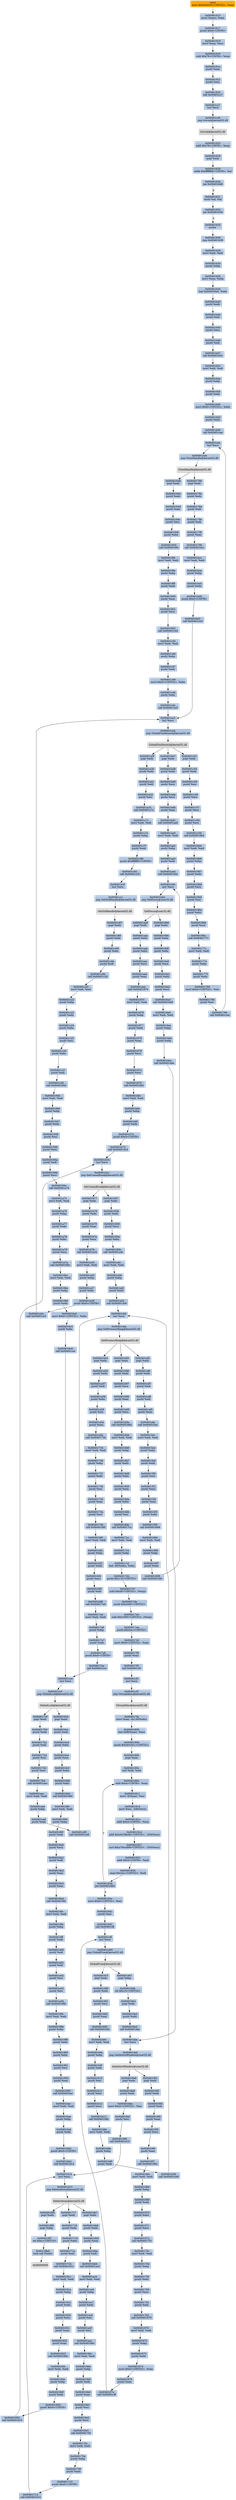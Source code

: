 digraph G {
node[shape=rectangle,style=filled,fillcolor=lightsteelblue,color=lightsteelblue]
bgcolor="transparent"
a0x00401610movl_0x402020UINT32_eax[label="start\nmovl $0x402020<UINT32>, %eax",color="lightgrey",fillcolor="orange"];
a0x00401615movl_eax__eax[label="0x00401615\nmovl (%eax), %eax"];
a0x00401617pushl_0x0UINT8[label="0x00401617\npushl $0x0<UINT8>"];
a0x00401619movl_esp_ecx[label="0x00401619\nmovl %esp, %ecx"];
a0x0040161bsubl_0x78UINT8_esp[label="0x0040161b\nsubl $0x78<UINT8>, %esp"];
a0x0040161epushl_eax[label="0x0040161e\npushl %eax"];
a0x0040161fpushl_ecx[label="0x0040161f\npushl %ecx"];
a0x00401620call_0x00401cc7[label="0x00401620\ncall 0x00401cc7"];
a0x00401cc7incl_ecx[label="0x00401cc7\nincl %ecx"];
a0x00401cc8jmp_lstrcat_kernel32_dll[label="0x00401cc8\njmp lstrcat@kernel32.dll"];
lstrcat_kernel32_dll[label="lstrcat@kernel32.dll",color="lightgrey",fillcolor="lightgrey"];
a0x00401625addl_0x78UINT8_esp[label="0x00401625\naddl $0x78<UINT8>, %esp"];
a0x00401628popl_eax[label="0x00401628\npopl %eax"];
a0x00401629addb_0xffffff96UINT8_al[label="0x00401629\naddb $0xffffff96<UINT8>, %al"];
a0x0040162bjne_0x00401b68[label="0x0040162b\njne 0x00401b68"];
a0x00401631testb_al_al[label="0x00401631\ntestb %al, %al"];
a0x00401633jne_0x0040163b[label="0x00401633\njne 0x0040163b"];
a0x00401635pusha_[label="0x00401635\npusha "];
a0x00401636jmp_0x00401b38[label="0x00401636\njmp 0x00401b38"];
a0x00401b38movl_edi_edi[label="0x00401b38\nmovl %edi, %edi"];
a0x00401b3apushl_ebp[label="0x00401b3a\npushl %ebp"];
a0x00401b3bmovl_esp_ebp[label="0x00401b3b\nmovl %esp, %ebp"];
a0x00401b3dleal_0x004030a4_edx[label="0x00401b3d\nleal 0x004030a4, %edx"];
a0x00401b43pushl_edx[label="0x00401b43\npushl %edx"];
a0x00401b44pushl_edi[label="0x00401b44\npushl %edi"];
a0x00401b45pushl_ecx[label="0x00401b45\npushl %ecx"];
a0x00401b46pushl_edi[label="0x00401b46\npushl %edi"];
a0x00401b47call_0x0040163c[label="0x00401b47\ncall 0x0040163c"];
a0x0040163cmovl_edi_edi[label="0x0040163c\nmovl %edi, %edi"];
a0x0040163epushl_ebp[label="0x0040163e\npushl %ebp"];
a0x0040163fpushl_edx[label="0x0040163f\npushl %edx"];
a0x00401640movl_0x0UINT32_edx[label="0x00401640\nmovl $0x0<UINT32>, %edx"];
a0x00401645pushl_edx[label="0x00401645\npushl %edx"];
a0x00401646call_0x00401cea[label="0x00401646\ncall 0x00401cea"];
a0x00401ceaincl_ecx[label="0x00401cea\nincl %ecx"];
a0x00401cebjmp_CloseHandle_kernel32_dll[label="0x00401ceb\njmp CloseHandle@kernel32.dll"];
CloseHandle_kernel32_dll[label="CloseHandle@kernel32.dll",color="lightgrey",fillcolor="lightgrey"];
a0x0040164bpopl_edx[label="0x0040164b\npopl %edx"];
a0x0040164cpushl_edx[label="0x0040164c\npushl %edx"];
a0x0040164dpushl_eax[label="0x0040164d\npushl %eax"];
a0x0040164epushl_esi[label="0x0040164e\npushl %esi"];
a0x0040164fpushl_ebx[label="0x0040164f\npushl %ebx"];
a0x00401650call_0x004018fc[label="0x00401650\ncall 0x004018fc"];
a0x004018fcmovl_edi_edi[label="0x004018fc\nmovl %edi, %edi"];
a0x004018fepushl_ebp[label="0x004018fe\npushl %ebp"];
a0x004018ffpushl_edx[label="0x004018ff\npushl %edx"];
a0x00401900pushl_eax[label="0x00401900\npushl %eax"];
a0x00401901pushl_ecx[label="0x00401901\npushl %ecx"];
a0x00401902call_0x00401c44[label="0x00401902\ncall 0x00401c44"];
a0x00401c44movl_edi_edi[label="0x00401c44\nmovl %edi, %edi"];
a0x00401c46pushl_ebp[label="0x00401c46\npushl %ebp"];
a0x00401c47pushl_edx[label="0x00401c47\npushl %edx"];
a0x00401c48movl_0x0UINT32_ebx[label="0x00401c48\nmovl $0x0<UINT32>, %ebx"];
a0x00401c4dpushl_ebx[label="0x00401c4d\npushl %ebx"];
a0x00401c4ecall_0x00401ce3[label="0x00401c4e\ncall 0x00401ce3"];
a0x00401ce3incl_ecx[label="0x00401ce3\nincl %ecx"];
a0x00401ce4jmp_GlobalFindAtomA_kernel32_dll[label="0x00401ce4\njmp GlobalFindAtomA@kernel32.dll"];
GlobalFindAtomA_kernel32_dll[label="GlobalFindAtomA@kernel32.dll",color="lightgrey",fillcolor="lightgrey"];
a0x00401c53popl_edx[label="0x00401c53\npopl %edx"];
a0x00401c54pushl_edx[label="0x00401c54\npushl %edx"];
a0x00401c55pushl_esi[label="0x00401c55\npushl %esi"];
a0x00401c56pushl_ecx[label="0x00401c56\npushl %ecx"];
a0x00401c57pushl_ecx[label="0x00401c57\npushl %ecx"];
a0x00401c58pushl_ecx[label="0x00401c58\npushl %ecx"];
a0x00401c59call_0x004019b4[label="0x00401c59\ncall 0x004019b4"];
a0x004019b4movl_edi_edi[label="0x004019b4\nmovl %edi, %edi"];
a0x004019b6pushl_ebp[label="0x004019b6\npushl %ebp"];
a0x004019b7pushl_edx[label="0x004019b7\npushl %edx"];
a0x004019b8pushl_ecx[label="0x004019b8\npushl %ecx"];
a0x004019b9pushl_esi[label="0x004019b9\npushl %esi"];
a0x004019bapushl_ebx[label="0x004019ba\npushl %ebx"];
a0x004019bbpushl_ecx[label="0x004019bb\npushl %ecx"];
a0x004019bccall_0x0040177c[label="0x004019bc\ncall 0x0040177c"];
a0x0040177cmovl_edi_edi[label="0x0040177c\nmovl %edi, %edi"];
a0x0040177epushl_ebp[label="0x0040177e\npushl %ebp"];
a0x0040177fpushl_edx[label="0x0040177f\npushl %edx"];
a0x00401780movl_0x0UINT32_esi[label="0x00401780\nmovl $0x0<UINT32>, %esi"];
a0x00401785pushl_esi[label="0x00401785\npushl %esi"];
a0x00401786call_0x00401cea[label="0x00401786\ncall 0x00401cea"];
a0x0040178bpopl_edx[label="0x0040178b\npopl %edx"];
a0x0040178cpushl_edx[label="0x0040178c\npushl %edx"];
a0x0040178dpushl_edi[label="0x0040178d\npushl %edi"];
a0x0040178epushl_edi[label="0x0040178e\npushl %edi"];
a0x0040178fpushl_eax[label="0x0040178f\npushl %eax"];
a0x00401790call_0x00401bcc[label="0x00401790\ncall 0x00401bcc"];
a0x00401bccmovl_edi_edi[label="0x00401bcc\nmovl %edi, %edi"];
a0x00401bcepushl_ebp[label="0x00401bce\npushl %ebp"];
a0x00401bcfpushl_edx[label="0x00401bcf\npushl %edx"];
a0x00401bd0pushl_0x0UINT8[label="0x00401bd0\npushl $0x0<UINT8>"];
a0x00401bd2call_0x00401ce3[label="0x00401bd2\ncall 0x00401ce3"];
a0x00401bd7popl_edx[label="0x00401bd7\npopl %edx"];
a0x00401bd8pushl_edx[label="0x00401bd8\npushl %edx"];
a0x00401bd9pushl_ecx[label="0x00401bd9\npushl %ecx"];
a0x00401bdapushl_ecx[label="0x00401bda\npushl %ecx"];
a0x00401bdbpushl_eax[label="0x00401bdb\npushl %eax"];
a0x00401bdccall_0x00401aa0[label="0x00401bdc\ncall 0x00401aa0"];
a0x00401aa0movl_edi_edi[label="0x00401aa0\nmovl %edi, %edi"];
a0x00401aa2pushl_ebp[label="0x00401aa2\npushl %ebp"];
a0x00401aa3pushl_edx[label="0x00401aa3\npushl %edx"];
a0x00401aa4call_0x00401d4c[label="0x00401aa4\ncall 0x00401d4c"];
a0x00401d4cincl_ecx[label="0x00401d4c\nincl %ecx"];
a0x00401d4djmp_GetFocus_user32_dll[label="0x00401d4d\njmp GetFocus@user32.dll"];
GetFocus_user32_dll[label="GetFocus@user32.dll",color="lightgrey",fillcolor="lightgrey"];
a0x00401aa9popl_edx[label="0x00401aa9\npopl %edx"];
a0x00401aaapushl_edx[label="0x00401aaa\npushl %edx"];
a0x00401aabpushl_ebx[label="0x00401aab\npushl %ebx"];
a0x00401aacpushl_ecx[label="0x00401aac\npushl %ecx"];
a0x00401aadpushl_eax[label="0x00401aad\npushl %eax"];
a0x00401aaecall_0x00401874[label="0x00401aae\ncall 0x00401874"];
a0x00401874movl_edi_edi[label="0x00401874\nmovl %edi, %edi"];
a0x00401876pushl_ebp[label="0x00401876\npushl %ebp"];
a0x00401877pushl_edx[label="0x00401877\npushl %edx"];
a0x00401878pushl_eax[label="0x00401878\npushl %eax"];
a0x00401879pushl_ecx[label="0x00401879\npushl %ecx"];
a0x0040187apushl_ecx[label="0x0040187a\npushl %ecx"];
a0x0040187bcall_0x00401b6c[label="0x0040187b\ncall 0x00401b6c"];
a0x00401b6cmovl_edi_edi[label="0x00401b6c\nmovl %edi, %edi"];
a0x00401b6epushl_ebp[label="0x00401b6e\npushl %ebp"];
a0x00401b6fpushl_edx[label="0x00401b6f\npushl %edx"];
a0x00401b70pushl_0x0UINT8[label="0x00401b70\npushl $0x0<UINT8>"];
a0x00401b72call_0x00401d1b[label="0x00401b72\ncall 0x00401d1b"];
a0x00401d1bincl_ecx[label="0x00401d1b\nincl %ecx"];
a0x00401d1cjmp_SetCommBreak_kernel32_dll[label="0x00401d1c\njmp SetCommBreak@kernel32.dll"];
SetCommBreak_kernel32_dll[label="SetCommBreak@kernel32.dll",color="lightgrey",fillcolor="lightgrey"];
a0x00401b77popl_edx[label="0x00401b77\npopl %edx"];
a0x00401b78pushl_edx[label="0x00401b78\npushl %edx"];
a0x00401b79pushl_eax[label="0x00401b79\npushl %eax"];
a0x00401b7apushl_ecx[label="0x00401b7a\npushl %ecx"];
a0x00401b7bcall_0x00401a24[label="0x00401b7b\ncall 0x00401a24"];
a0x00401a24movl_edi_edi[label="0x00401a24\nmovl %edi, %edi"];
a0x00401a26pushl_ebp[label="0x00401a26\npushl %ebp"];
a0x00401a27pushl_edx[label="0x00401a27\npushl %edx"];
a0x00401a28pushl_0x0UINT8[label="0x00401a28\npushl $0x0<UINT8>"];
a0x00401a2acall_0x00401ce3[label="0x00401a2a\ncall 0x00401ce3"];
a0x00401a2fpopl_edx[label="0x00401a2f\npopl %edx"];
a0x00401a30pushl_edx[label="0x00401a30\npushl %edx"];
a0x00401a31pushl_edi[label="0x00401a31\npushl %edi"];
a0x00401a32pushl_esi[label="0x00401a32\npushl %esi"];
a0x00401a33call_0x00401c7c[label="0x00401a33\ncall 0x00401c7c"];
a0x00401c7cmovl_edi_edi[label="0x00401c7c\nmovl %edi, %edi"];
a0x00401c7epushl_ebp[label="0x00401c7e\npushl %ebp"];
a0x00401c7fpushl_edx[label="0x00401c7f\npushl %edx"];
a0x00401c80pushl_0xfffffff5UINT8[label="0x00401c80\npushl $0xfffffff5<UINT8>"];
a0x00401c82call_0x00401cc0[label="0x00401c82\ncall 0x00401cc0"];
a0x00401cc0incl_ecx[label="0x00401cc0\nincl %ecx"];
a0x00401cc1jmp_GetStdHandle_kernel32_dll[label="0x00401cc1\njmp GetStdHandle@kernel32.dll"];
GetStdHandle_kernel32_dll[label="GetStdHandle@kernel32.dll",color="lightgrey",fillcolor="lightgrey"];
a0x00401c87popl_edx[label="0x00401c87\npopl %edx"];
a0x00401c88pushl_edx[label="0x00401c88\npushl %edx"];
a0x00401c89pushl_ebx[label="0x00401c89\npushl %ebx"];
a0x00401c8apushl_edi[label="0x00401c8a\npushl %edi"];
a0x00401c8bcall_0x00401c20[label="0x00401c8b\ncall 0x00401c20"];
a0x00401c20movl_edi_edi[label="0x00401c20\nmovl %edi, %edi"];
a0x00401c22pushl_ebp[label="0x00401c22\npushl %ebp"];
a0x00401c23pushl_edx[label="0x00401c23\npushl %edx"];
a0x00401c24pushl_ebx[label="0x00401c24\npushl %ebx"];
a0x00401c25pushl_esi[label="0x00401c25\npushl %esi"];
a0x00401c26pushl_ebx[label="0x00401c26\npushl %ebx"];
a0x00401c27pushl_edi[label="0x00401c27\npushl %edi"];
a0x00401c28call_0x00401944[label="0x00401c28\ncall 0x00401944"];
a0x00401944movl_edi_edi[label="0x00401944\nmovl %edi, %edi"];
a0x00401946pushl_ebp[label="0x00401946\npushl %ebp"];
a0x00401947pushl_edx[label="0x00401947\npushl %edx"];
a0x00401948pushl_esi[label="0x00401948\npushl %esi"];
a0x00401949pushl_ebx[label="0x00401949\npushl %ebx"];
a0x0040194apushl_edi[label="0x0040194a\npushl %edi"];
a0x0040194bpushl_ecx[label="0x0040194b\npushl %ecx"];
a0x0040194ccall_0x00401a74[label="0x0040194c\ncall 0x00401a74"];
a0x00401a74movl_edi_edi[label="0x00401a74\nmovl %edi, %edi"];
a0x00401a76pushl_ebp[label="0x00401a76\npushl %ebp"];
a0x00401a77pushl_edx[label="0x00401a77\npushl %edx"];
a0x00401a78pushl_ebx[label="0x00401a78\npushl %ebx"];
a0x00401a79pushl_ecx[label="0x00401a79\npushl %ecx"];
a0x00401a7acall_0x004016bc[label="0x00401a7a\ncall 0x004016bc"];
a0x004016bcmovl_edi_edi[label="0x004016bc\nmovl %edi, %edi"];
a0x004016bepushl_ebp[label="0x004016be\npushl %ebp"];
a0x004016bfpushl_edx[label="0x004016bf\npushl %edx"];
a0x004016c0movl_0x0UINT32_ebx[label="0x004016c0\nmovl $0x0<UINT32>, %ebx"];
a0x004016c5pushl_ebx[label="0x004016c5\npushl %ebx"];
a0x004016c6call_0x00401cce[label="0x004016c6\ncall 0x00401cce"];
a0x00401cceincl_ecx[label="0x00401cce\nincl %ecx"];
a0x00401ccfjmp_GlobalLock_kernel32_dll[label="0x00401ccf\njmp GlobalLock@kernel32.dll"];
GlobalLock_kernel32_dll[label="GlobalLock@kernel32.dll",color="lightgrey",fillcolor="lightgrey"];
a0x004016cbpopl_edx[label="0x004016cb\npopl %edx"];
a0x004016ccpushl_edx[label="0x004016cc\npushl %edx"];
a0x004016cdpushl_ebx[label="0x004016cd\npushl %ebx"];
a0x004016cepushl_ecx[label="0x004016ce\npushl %ecx"];
a0x004016cfpushl_ebx[label="0x004016cf\npushl %ebx"];
a0x004016d0pushl_ebx[label="0x004016d0\npushl %ebx"];
a0x004016d1call_0x0040189c[label="0x004016d1\ncall 0x0040189c"];
a0x0040189cmovl_edi_edi[label="0x0040189c\nmovl %edi, %edi"];
a0x0040189epushl_ebp[label="0x0040189e\npushl %ebp"];
a0x0040189fpushl_edx[label="0x0040189f\npushl %edx"];
a0x004018a0pushl_ecx[label="0x004018a0\npushl %ecx"];
a0x004018a1pushl_edi[label="0x004018a1\npushl %edi"];
a0x004018a2pushl_eax[label="0x004018a2\npushl %eax"];
a0x004018a3pushl_eax[label="0x004018a3\npushl %eax"];
a0x004018a4call_0x004019fc[label="0x004018a4\ncall 0x004019fc"];
a0x004019fcmovl_edi_edi[label="0x004019fc\nmovl %edi, %edi"];
a0x004019fepushl_ebp[label="0x004019fe\npushl %ebp"];
a0x004019ffpushl_edx[label="0x004019ff\npushl %edx"];
a0x00401a00pushl_edi[label="0x00401a00\npushl %edi"];
a0x00401a01pushl_edi[label="0x00401a01\npushl %edi"];
a0x00401a02pushl_esi[label="0x00401a02\npushl %esi"];
a0x00401a03pushl_esi[label="0x00401a03\npushl %esi"];
a0x00401a04call_0x0040198c[label="0x00401a04\ncall 0x0040198c"];
a0x0040198cmovl_edi_edi[label="0x0040198c\nmovl %edi, %edi"];
a0x0040198epushl_ebp[label="0x0040198e\npushl %ebp"];
a0x0040198fpushl_edx[label="0x0040198f\npushl %edx"];
a0x00401990pushl_ebx[label="0x00401990\npushl %ebx"];
a0x00401991pushl_esi[label="0x00401991\npushl %esi"];
a0x00401992pushl_eax[label="0x00401992\npushl %eax"];
a0x00401993call_0x00401bac[label="0x00401993\ncall 0x00401bac"];
a0x00401bacmovl_edi_edi[label="0x00401bac\nmovl %edi, %edi"];
a0x00401baepushl_ebp[label="0x00401bae\npushl %ebp"];
a0x00401bafpushl_edx[label="0x00401baf\npushl %edx"];
a0x00401bb0pushl_0x0UINT8[label="0x00401bb0\npushl $0x0<UINT8>"];
a0x00401bb2call_0x00401d14[label="0x00401bb2\ncall 0x00401d14"];
a0x00401d14incl_ecx[label="0x00401d14\nincl %ecx"];
a0x00401d15jmp_DeleteAtom_kernel32_dll[label="0x00401d15\njmp DeleteAtom@kernel32.dll"];
DeleteAtom_kernel32_dll[label="DeleteAtom@kernel32.dll",color="lightgrey",fillcolor="lightgrey"];
a0x00401bb7popl_edx[label="0x00401bb7\npopl %edx"];
a0x00401bb8pushl_edx[label="0x00401bb8\npushl %edx"];
a0x00401bb9pushl_eax[label="0x00401bb9\npushl %eax"];
a0x00401bbapushl_edi[label="0x00401bba\npushl %edi"];
a0x00401bbbcall_0x00401ac4[label="0x00401bbb\ncall 0x00401ac4"];
a0x00401ac4movl_edi_edi[label="0x00401ac4\nmovl %edi, %edi"];
a0x00401ac6pushl_ebp[label="0x00401ac6\npushl %ebp"];
a0x00401ac7pushl_edx[label="0x00401ac7\npushl %edx"];
a0x00401ac8pushl_esi[label="0x00401ac8\npushl %esi"];
a0x00401ac9pushl_esi[label="0x00401ac9\npushl %esi"];
a0x00401acacall_0x004019dc[label="0x00401aca\ncall 0x004019dc"];
a0x004019dcmovl_edi_edi[label="0x004019dc\nmovl %edi, %edi"];
a0x004019depushl_ebp[label="0x004019de\npushl %ebp"];
a0x004019dfpushl_edx[label="0x004019df\npushl %edx"];
a0x004019e0pushl_eax[label="0x004019e0\npushl %eax"];
a0x004019e1pushl_esi[label="0x004019e1\npushl %esi"];
a0x004019e2pushl_ecx[label="0x004019e2\npushl %ecx"];
a0x004019e3call_0x0040170c[label="0x004019e3\ncall 0x0040170c"];
a0x0040170cmovl_edi_edi[label="0x0040170c\nmovl %edi, %edi"];
a0x0040170epushl_ebp[label="0x0040170e\npushl %ebp"];
a0x0040170fpushl_edx[label="0x0040170f\npushl %edx"];
a0x00401710pushl_0x0UINT8[label="0x00401710\npushl $0x0<UINT8>"];
a0x00401712call_0x00401d14[label="0x00401712\ncall 0x00401d14"];
a0x00401717popl_edx[label="0x00401717\npopl %edx"];
a0x00401718pushl_edx[label="0x00401718\npushl %edx"];
a0x00401719pushl_ebx[label="0x00401719\npushl %ebx"];
a0x0040171apushl_edi[label="0x0040171a\npushl %edi"];
a0x0040171bcall_0x0040191c[label="0x0040171b\ncall 0x0040191c"];
a0x0040191cmovl_edi_edi[label="0x0040191c\nmovl %edi, %edi"];
a0x0040191epushl_ebp[label="0x0040191e\npushl %ebp"];
a0x0040191fpushl_edx[label="0x0040191f\npushl %edx"];
a0x00401920pushl_ecx[label="0x00401920\npushl %ecx"];
a0x00401921pushl_eax[label="0x00401921\npushl %eax"];
a0x00401922pushl_eax[label="0x00401922\npushl %eax"];
a0x00401923call_0x0040184c[label="0x00401923\ncall 0x0040184c"];
a0x0040184cmovl_edi_edi[label="0x0040184c\nmovl %edi, %edi"];
a0x0040184epushl_ebp[label="0x0040184e\npushl %ebp"];
a0x0040184fpushl_edx[label="0x0040184f\npushl %edx"];
a0x00401850pushl_0x0UINT8[label="0x00401850\npushl $0x0<UINT8>"];
a0x00401852call_0x00401d1b[label="0x00401852\ncall 0x00401d1b"];
a0x00401857popl_edx[label="0x00401857\npopl %edx"];
a0x00401858pushl_edx[label="0x00401858\npushl %edx"];
a0x00401859pushl_ecx[label="0x00401859\npushl %ecx"];
a0x0040185apushl_ebx[label="0x0040185a\npushl %ebx"];
a0x0040185bcall_0x00401a4c[label="0x0040185b\ncall 0x00401a4c"];
a0x00401a4cmovl_edi_edi[label="0x00401a4c\nmovl %edi, %edi"];
a0x00401a4epushl_ebp[label="0x00401a4e\npushl %ebp"];
a0x00401a4fpushl_edx[label="0x00401a4f\npushl %edx"];
a0x00401a50call_0x00401cb9[label="0x00401a50\ncall 0x00401cb9"];
a0x00401cb9incl_ecx[label="0x00401cb9\nincl %ecx"];
a0x00401cbajmp_GetProcessHeap_kernel32_dll[label="0x00401cba\njmp GetProcessHeap@kernel32.dll"];
GetProcessHeap_kernel32_dll[label="GetProcessHeap@kernel32.dll",color="lightgrey",fillcolor="lightgrey"];
a0x00401a55popl_edx[label="0x00401a55\npopl %edx"];
a0x00401a56pushl_edx[label="0x00401a56\npushl %edx"];
a0x00401a57pushl_edi[label="0x00401a57\npushl %edi"];
a0x00401a58pushl_ebx[label="0x00401a58\npushl %ebx"];
a0x00401a59pushl_esi[label="0x00401a59\npushl %esi"];
a0x00401a5apushl_eax[label="0x00401a5a\npushl %eax"];
a0x00401a5bcall_0x00401734[label="0x00401a5b\ncall 0x00401734"];
a0x00401734movl_edi_edi[label="0x00401734\nmovl %edi, %edi"];
a0x00401736pushl_ebp[label="0x00401736\npushl %ebp"];
a0x00401737pushl_edx[label="0x00401737\npushl %edx"];
a0x00401738pushl_esi[label="0x00401738\npushl %esi"];
a0x00401739pushl_eax[label="0x00401739\npushl %eax"];
a0x0040173apushl_esi[label="0x0040173a\npushl %esi"];
a0x0040173bcall_0x00401bf0[label="0x0040173b\ncall 0x00401bf0"];
a0x00401bf0movl_edi_edi[label="0x00401bf0\nmovl %edi, %edi"];
a0x00401bf2pushl_ebp[label="0x00401bf2\npushl %ebp"];
a0x00401bf3pushl_edx[label="0x00401bf3\npushl %edx"];
a0x00401bf4pushl_ecx[label="0x00401bf4\npushl %ecx"];
a0x00401bf5pushl_edi[label="0x00401bf5\npushl %edi"];
a0x00401bf6call_0x004017a4[label="0x00401bf6\ncall 0x004017a4"];
a0x004017a4movl_edi_edi[label="0x004017a4\nmovl %edi, %edi"];
a0x004017a6pushl_ebp[label="0x004017a6\npushl %ebp"];
a0x004017a7pushl_edx[label="0x004017a7\npushl %edx"];
a0x004017a8pushl_0x0UINT8[label="0x004017a8\npushl $0x0<UINT8>"];
a0x004017aacall_0x00401cce[label="0x004017aa\ncall 0x00401cce"];
a0x004017afpopl_edx[label="0x004017af\npopl %edx"];
a0x004017b0pushl_edx[label="0x004017b0\npushl %edx"];
a0x004017b1pushl_edi[label="0x004017b1\npushl %edi"];
a0x004017b2pushl_esi[label="0x004017b2\npushl %esi"];
a0x004017b3pushl_ecx[label="0x004017b3\npushl %ecx"];
a0x004017b4call_0x00401aec[label="0x004017b4\ncall 0x00401aec"];
a0x00401aecmovl_edi_edi[label="0x00401aec\nmovl %edi, %edi"];
a0x00401aeepushl_ebp[label="0x00401aee\npushl %ebp"];
a0x00401aefpushl_edx[label="0x00401aef\npushl %edx"];
a0x00401af0call_0x00401cb9[label="0x00401af0\ncall 0x00401cb9"];
a0x00401af5popl_edx[label="0x00401af5\npopl %edx"];
a0x00401af6pushl_edx[label="0x00401af6\npushl %edx"];
a0x00401af7pushl_edi[label="0x00401af7\npushl %edi"];
a0x00401af8pushl_edi[label="0x00401af8\npushl %edi"];
a0x00401af9pushl_eax[label="0x00401af9\npushl %eax"];
a0x00401afacall_0x004015ec[label="0x00401afa\ncall 0x004015ec"];
a0x004015ecmovl_edi_edi[label="0x004015ec\nmovl %edi, %edi"];
a0x004015eepushl_ebp[label="0x004015ee\npushl %ebp"];
a0x004015efpushl_edx[label="0x004015ef\npushl %edx"];
a0x004015f0pushl_esi[label="0x004015f0\npushl %esi"];
a0x004015f1pushl_eax[label="0x004015f1\npushl %eax"];
a0x004015f2pushl_eax[label="0x004015f2\npushl %eax"];
a0x004015f3pushl_ebx[label="0x004015f3\npushl %ebx"];
a0x004015f4call_0x00401694[label="0x004015f4\ncall 0x00401694"];
a0x00401694movl_edi_edi[label="0x00401694\nmovl %edi, %edi"];
a0x00401696pushl_ebp[label="0x00401696\npushl %ebp"];
a0x00401697pushl_edx[label="0x00401697\npushl %edx"];
a0x00401698call_0x00401d4c[label="0x00401698\ncall 0x00401d4c"];
a0x0040169dpopl_edx[label="0x0040169d\npopl %edx"];
a0x0040169epushl_edx[label="0x0040169e\npushl %edx"];
a0x0040169fpushl_ebx[label="0x0040169f\npushl %ebx"];
a0x004016a0pushl_ecx[label="0x004016a0\npushl %ecx"];
a0x004016a1pushl_ebx[label="0x004016a1\npushl %ebx"];
a0x004016a2pushl_ecx[label="0x004016a2\npushl %ecx"];
a0x004016a3call_0x004016e8[label="0x004016a3\ncall 0x004016e8"];
a0x004016e8movl_edi_edi[label="0x004016e8\nmovl %edi, %edi"];
a0x004016eapushl_ebp[label="0x004016ea\npushl %ebp"];
a0x004016ebpushl_edx[label="0x004016eb\npushl %edx"];
a0x004016eccall_0x00401dae[label="0x004016ec\ncall 0x00401dae"];
a0x00401daeincl_ecx[label="0x00401dae\nincl %ecx"];
a0x00401dafjmp_GetActiveWindow_user32_dll[label="0x00401daf\njmp GetActiveWindow@user32.dll"];
GetActiveWindow_user32_dll[label="GetActiveWindow@user32.dll",color="lightgrey",fillcolor="lightgrey"];
a0x004016f1popl_edx[label="0x004016f1\npopl %edx"];
a0x004016f2pushl_edx[label="0x004016f2\npushl %edx"];
a0x004016f3pushl_edi[label="0x004016f3\npushl %edi"];
a0x004016f4pushl_eax[label="0x004016f4\npushl %eax"];
a0x004016f5pushl_ecx[label="0x004016f5\npushl %ecx"];
a0x004016f6pushl_eax[label="0x004016f6\npushl %eax"];
a0x004016f7call_0x0040196c[label="0x004016f7\ncall 0x0040196c"];
a0x0040196cmovl_edi_edi[label="0x0040196c\nmovl %edi, %edi"];
a0x0040196epushl_ebp[label="0x0040196e\npushl %ebp"];
a0x0040196fpushl_edx[label="0x0040196f\npushl %edx"];
a0x00401970pushl_ebx[label="0x00401970\npushl %ebx"];
a0x00401971pushl_ecx[label="0x00401971\npushl %ecx"];
a0x00401972call_0x0040175c[label="0x00401972\ncall 0x0040175c"];
a0x0040175cmovl_edi_edi[label="0x0040175c\nmovl %edi, %edi"];
a0x0040175epushl_ebp[label="0x0040175e\npushl %ebp"];
a0x0040175fpushl_edx[label="0x0040175f\npushl %edx"];
a0x00401760pushl_ecx[label="0x00401760\npushl %ecx"];
a0x00401761pushl_edi[label="0x00401761\npushl %edi"];
a0x00401762call_0x00401670[label="0x00401762\ncall 0x00401670"];
a0x00401670movl_edi_edi[label="0x00401670\nmovl %edi, %edi"];
a0x00401672pushl_ebp[label="0x00401672\npushl %ebp"];
a0x00401673pushl_edx[label="0x00401673\npushl %edx"];
a0x00401674movl_0x0UINT32_eax[label="0x00401674\nmovl $0x0<UINT32>, %eax"];
a0x00401679pushl_eax[label="0x00401679\npushl %eax"];
a0x0040167acall_0x00401cff[label="0x0040167a\ncall 0x00401cff"];
a0x00401cffincl_ecx[label="0x00401cff\nincl %ecx"];
a0x00401d00jmp_GlobalFree_kernel32_dll[label="0x00401d00\njmp GlobalFree@kernel32.dll"];
GlobalFree_kernel32_dll[label="GlobalFree@kernel32.dll",color="lightgrey",fillcolor="lightgrey"];
a0x0040167fpopl_edx[label="0x0040167f\npopl %edx"];
a0x00401680pushl_edx[label="0x00401680\npushl %edx"];
a0x00401681pushl_esi[label="0x00401681\npushl %esi"];
a0x00401682pushl_eax[label="0x00401682\npushl %eax"];
a0x00401683call_0x00401b0c[label="0x00401683\ncall 0x00401b0c"];
a0x00401b0cmovl_edi_edi[label="0x00401b0c\nmovl %edi, %edi"];
a0x00401b0epushl_ebp[label="0x00401b0e\npushl %ebp"];
a0x00401b0fpushl_edx[label="0x00401b0f\npushl %edx"];
a0x00401b10pushl_esi[label="0x00401b10\npushl %esi"];
a0x00401b11pushl_eax[label="0x00401b11\npushl %eax"];
a0x00401b12pushl_ecx[label="0x00401b12\npushl %ecx"];
a0x00401b13call_0x00401b8c[label="0x00401b13\ncall 0x00401b8c"];
a0x00401b8cmovl_edi_edi[label="0x00401b8c\nmovl %edi, %edi"];
a0x00401b8epushl_ebp[label="0x00401b8e\npushl %ebp"];
a0x00401b8fpushl_edx[label="0x00401b8f\npushl %edx"];
a0x00401b90call_0x00401cb9[label="0x00401b90\ncall 0x00401cb9"];
a0x00401b95popl_edx[label="0x00401b95\npopl %edx"];
a0x00401b96pushl_edx[label="0x00401b96\npushl %edx"];
a0x00401b97pushl_ecx[label="0x00401b97\npushl %ecx"];
a0x00401b98pushl_eax[label="0x00401b98\npushl %eax"];
a0x00401b99pushl_ecx[label="0x00401b99\npushl %ecx"];
a0x00401b9acall_0x004018d4[label="0x00401b9a\ncall 0x004018d4"];
a0x004018d4movl_edi_edi[label="0x004018d4\nmovl %edi, %edi"];
a0x004018d6pushl_ebp[label="0x004018d6\npushl %ebp"];
a0x004018d7pushl_edx[label="0x004018d7\npushl %edx"];
a0x004018d8pushl_ebx[label="0x004018d8\npushl %ebx"];
a0x004018d9pushl_eax[label="0x004018d9\npushl %eax"];
a0x004018dapushl_ebx[label="0x004018da\npushl %ebx"];
a0x004018dbpushl_esi[label="0x004018db\npushl %esi"];
a0x004018dccall_0x004017cc[label="0x004018dc\ncall 0x004017cc"];
a0x004017ccmovl_edi_edi[label="0x004017cc\nmovl %edi, %edi"];
a0x004017cepushl_ebp[label="0x004017ce\npushl %ebp"];
a0x004017cfleal__40edx__ebx[label="0x004017cf\nleal -40(%edx), %ebx"];
a0x004017d2pushl_0x11fUINT32[label="0x004017d2\npushl $0x11f<UINT32>"];
a0x004017d7subl_0xdfUINT32_esp_[label="0x004017d7\nsubl $0xdf<UINT32>, (%esp)"];
a0x004017depushl_0x2000UINT32[label="0x004017de\npushl $0x2000<UINT32>"];
a0x004017e3subl_0x1000UINT32_esp_[label="0x004017e3\nsubl $0x1000<UINT32>, (%esp)"];
a0x004017eapushl_0x5acUINT32[label="0x004017ea\npushl $0x5ac<UINT32>"];
a0x004017efmovl_0x0UINT32_eax[label="0x004017ef\nmovl $0x0<UINT32>, %eax"];
a0x004017f4pushl_eax[label="0x004017f4\npushl %eax"];
a0x004017f5call_0x00401cf1[label="0x004017f5\ncall 0x00401cf1"];
a0x00401cf1incl_ecx[label="0x00401cf1\nincl %ecx"];
a0x00401cf2jmp_VirtualAlloc_kernel32_dll[label="0x00401cf2\njmp VirtualAlloc@kernel32.dll"];
VirtualAlloc_kernel32_dll[label="VirtualAlloc@kernel32.dll",color="lightgrey",fillcolor="lightgrey"];
a0x004017famovl_eax_0x130ebx_[label="0x004017fa\nmovl %eax, 0x130(%ebx)"];
a0x00401800leal_0xf6eax__ecx[label="0x00401800\nleal 0xf6(%eax), %ecx"];
a0x00401806pushl_0x401021UINT32[label="0x00401806\npushl $0x401021<UINT32>"];
a0x0040180bpopl_eax[label="0x0040180b\npopl %eax"];
a0x0040180cxorl_edi_edi[label="0x0040180c\nxorl %edi, %edi"];
a0x0040180eaddl_0x4UINT8_eax[label="0x0040180e\naddl $0x4<UINT8>, %eax"];
a0x00401811movl__4eax__esi[label="0x00401811\nmovl -4(%eax), %esi"];
a0x00401814movl_esi__246ecx_[label="0x00401814\nmovl %esi, -246(%ecx)"];
a0x0040181aaddl_0x4UINT8_ecx[label="0x0040181a\naddl $0x4<UINT8>, %ecx"];
a0x0040181daddl_0xd41f8e46UINT32__250ecx_[label="0x0040181d\naddl $0xd41f8e46<UINT32>, -250(%ecx)"];
a0x00401827xorl_0xa76ec899UINT32__250ecx_[label="0x00401827\nxorl $0xa76ec899<UINT32>, -250(%ecx)"];
a0x00401831addl_0x4UINT8_edi[label="0x00401831\naddl $0x4<UINT8>, %edi"];
a0x00401834cmpl_0x5acUINT32_edi[label="0x00401834\ncmpl $0x5ac<UINT32>, %edi"];
a0x0040183ajne_0x0040180e[label="0x0040183a\njne 0x0040180e"];
a0x0040183cmovl_0x0UINT32_esi[label="0x0040183c\nmovl $0x0<UINT32>, %esi"];
a0x00401841pushl_esi[label="0x00401841\npushl %esi"];
a0x00401842call_0x00401cff[label="0x00401842\ncall 0x00401cff"];
a0x00401847popl_ebp[label="0x00401847\npopl %ebp"];
a0x00401848ret_0x10UINT16[label="0x00401848\nret $0x10<UINT16>"];
a0x004018e1popl_edx[label="0x004018e1\npopl %edx"];
a0x004018e2pushl_edx[label="0x004018e2\npushl %edx"];
a0x004018e3call_0x00401dae[label="0x004018e3\ncall 0x00401dae"];
a0x004018e8popl_edx[label="0x004018e8\npopl %edx"];
a0x004018e9pushl_edx[label="0x004018e9\npushl %edx"];
a0x004018eamovl_0x0UINT32_esi[label="0x004018ea\nmovl $0x0<UINT32>, %esi"];
a0x004018efpushl_esi[label="0x004018ef\npushl %esi"];
a0x004018f0call_0x00401d14[label="0x004018f0\ncall 0x00401d14"];
a0x004018f5popl_edx[label="0x004018f5\npopl %edx"];
a0x004018f6popl_ebp[label="0x004018f6\npopl %ebp"];
a0x004018f7ret_0xcUINT16[label="0x004018f7\nret $0xc<UINT16>"];
a0x0012ffa0lock_call_edx_[label="0x0012ffa0\nlock call (%edx)"];
a0x00000000[label="0x00000000",color="lightgrey",fillcolor="lightgrey"];
a0x00401610movl_0x402020UINT32_eax -> a0x00401615movl_eax__eax [color="#000000"];
a0x00401615movl_eax__eax -> a0x00401617pushl_0x0UINT8 [color="#000000"];
a0x00401617pushl_0x0UINT8 -> a0x00401619movl_esp_ecx [color="#000000"];
a0x00401619movl_esp_ecx -> a0x0040161bsubl_0x78UINT8_esp [color="#000000"];
a0x0040161bsubl_0x78UINT8_esp -> a0x0040161epushl_eax [color="#000000"];
a0x0040161epushl_eax -> a0x0040161fpushl_ecx [color="#000000"];
a0x0040161fpushl_ecx -> a0x00401620call_0x00401cc7 [color="#000000"];
a0x00401620call_0x00401cc7 -> a0x00401cc7incl_ecx [color="#000000"];
a0x00401cc7incl_ecx -> a0x00401cc8jmp_lstrcat_kernel32_dll [color="#000000"];
a0x00401cc8jmp_lstrcat_kernel32_dll -> lstrcat_kernel32_dll [color="#000000"];
lstrcat_kernel32_dll -> a0x00401625addl_0x78UINT8_esp [color="#000000"];
a0x00401625addl_0x78UINT8_esp -> a0x00401628popl_eax [color="#000000"];
a0x00401628popl_eax -> a0x00401629addb_0xffffff96UINT8_al [color="#000000"];
a0x00401629addb_0xffffff96UINT8_al -> a0x0040162bjne_0x00401b68 [color="#000000"];
a0x0040162bjne_0x00401b68 -> a0x00401631testb_al_al [color="#000000",label="F"];
a0x00401631testb_al_al -> a0x00401633jne_0x0040163b [color="#000000"];
a0x00401633jne_0x0040163b -> a0x00401635pusha_ [color="#000000",label="F"];
a0x00401635pusha_ -> a0x00401636jmp_0x00401b38 [color="#000000"];
a0x00401636jmp_0x00401b38 -> a0x00401b38movl_edi_edi [color="#000000"];
a0x00401b38movl_edi_edi -> a0x00401b3apushl_ebp [color="#000000"];
a0x00401b3apushl_ebp -> a0x00401b3bmovl_esp_ebp [color="#000000"];
a0x00401b3bmovl_esp_ebp -> a0x00401b3dleal_0x004030a4_edx [color="#000000"];
a0x00401b3dleal_0x004030a4_edx -> a0x00401b43pushl_edx [color="#000000"];
a0x00401b43pushl_edx -> a0x00401b44pushl_edi [color="#000000"];
a0x00401b44pushl_edi -> a0x00401b45pushl_ecx [color="#000000"];
a0x00401b45pushl_ecx -> a0x00401b46pushl_edi [color="#000000"];
a0x00401b46pushl_edi -> a0x00401b47call_0x0040163c [color="#000000"];
a0x00401b47call_0x0040163c -> a0x0040163cmovl_edi_edi [color="#000000"];
a0x0040163cmovl_edi_edi -> a0x0040163epushl_ebp [color="#000000"];
a0x0040163epushl_ebp -> a0x0040163fpushl_edx [color="#000000"];
a0x0040163fpushl_edx -> a0x00401640movl_0x0UINT32_edx [color="#000000"];
a0x00401640movl_0x0UINT32_edx -> a0x00401645pushl_edx [color="#000000"];
a0x00401645pushl_edx -> a0x00401646call_0x00401cea [color="#000000"];
a0x00401646call_0x00401cea -> a0x00401ceaincl_ecx [color="#000000"];
a0x00401ceaincl_ecx -> a0x00401cebjmp_CloseHandle_kernel32_dll [color="#000000"];
a0x00401cebjmp_CloseHandle_kernel32_dll -> CloseHandle_kernel32_dll [color="#000000"];
CloseHandle_kernel32_dll -> a0x0040164bpopl_edx [color="#000000"];
a0x0040164bpopl_edx -> a0x0040164cpushl_edx [color="#000000"];
a0x0040164cpushl_edx -> a0x0040164dpushl_eax [color="#000000"];
a0x0040164dpushl_eax -> a0x0040164epushl_esi [color="#000000"];
a0x0040164epushl_esi -> a0x0040164fpushl_ebx [color="#000000"];
a0x0040164fpushl_ebx -> a0x00401650call_0x004018fc [color="#000000"];
a0x00401650call_0x004018fc -> a0x004018fcmovl_edi_edi [color="#000000"];
a0x004018fcmovl_edi_edi -> a0x004018fepushl_ebp [color="#000000"];
a0x004018fepushl_ebp -> a0x004018ffpushl_edx [color="#000000"];
a0x004018ffpushl_edx -> a0x00401900pushl_eax [color="#000000"];
a0x00401900pushl_eax -> a0x00401901pushl_ecx [color="#000000"];
a0x00401901pushl_ecx -> a0x00401902call_0x00401c44 [color="#000000"];
a0x00401902call_0x00401c44 -> a0x00401c44movl_edi_edi [color="#000000"];
a0x00401c44movl_edi_edi -> a0x00401c46pushl_ebp [color="#000000"];
a0x00401c46pushl_ebp -> a0x00401c47pushl_edx [color="#000000"];
a0x00401c47pushl_edx -> a0x00401c48movl_0x0UINT32_ebx [color="#000000"];
a0x00401c48movl_0x0UINT32_ebx -> a0x00401c4dpushl_ebx [color="#000000"];
a0x00401c4dpushl_ebx -> a0x00401c4ecall_0x00401ce3 [color="#000000"];
a0x00401c4ecall_0x00401ce3 -> a0x00401ce3incl_ecx [color="#000000"];
a0x00401ce3incl_ecx -> a0x00401ce4jmp_GlobalFindAtomA_kernel32_dll [color="#000000"];
a0x00401ce4jmp_GlobalFindAtomA_kernel32_dll -> GlobalFindAtomA_kernel32_dll [color="#000000"];
GlobalFindAtomA_kernel32_dll -> a0x00401c53popl_edx [color="#000000"];
a0x00401c53popl_edx -> a0x00401c54pushl_edx [color="#000000"];
a0x00401c54pushl_edx -> a0x00401c55pushl_esi [color="#000000"];
a0x00401c55pushl_esi -> a0x00401c56pushl_ecx [color="#000000"];
a0x00401c56pushl_ecx -> a0x00401c57pushl_ecx [color="#000000"];
a0x00401c57pushl_ecx -> a0x00401c58pushl_ecx [color="#000000"];
a0x00401c58pushl_ecx -> a0x00401c59call_0x004019b4 [color="#000000"];
a0x00401c59call_0x004019b4 -> a0x004019b4movl_edi_edi [color="#000000"];
a0x004019b4movl_edi_edi -> a0x004019b6pushl_ebp [color="#000000"];
a0x004019b6pushl_ebp -> a0x004019b7pushl_edx [color="#000000"];
a0x004019b7pushl_edx -> a0x004019b8pushl_ecx [color="#000000"];
a0x004019b8pushl_ecx -> a0x004019b9pushl_esi [color="#000000"];
a0x004019b9pushl_esi -> a0x004019bapushl_ebx [color="#000000"];
a0x004019bapushl_ebx -> a0x004019bbpushl_ecx [color="#000000"];
a0x004019bbpushl_ecx -> a0x004019bccall_0x0040177c [color="#000000"];
a0x004019bccall_0x0040177c -> a0x0040177cmovl_edi_edi [color="#000000"];
a0x0040177cmovl_edi_edi -> a0x0040177epushl_ebp [color="#000000"];
a0x0040177epushl_ebp -> a0x0040177fpushl_edx [color="#000000"];
a0x0040177fpushl_edx -> a0x00401780movl_0x0UINT32_esi [color="#000000"];
a0x00401780movl_0x0UINT32_esi -> a0x00401785pushl_esi [color="#000000"];
a0x00401785pushl_esi -> a0x00401786call_0x00401cea [color="#000000"];
a0x00401786call_0x00401cea -> a0x00401ceaincl_ecx [color="#000000"];
CloseHandle_kernel32_dll -> a0x0040178bpopl_edx [color="#000000"];
a0x0040178bpopl_edx -> a0x0040178cpushl_edx [color="#000000"];
a0x0040178cpushl_edx -> a0x0040178dpushl_edi [color="#000000"];
a0x0040178dpushl_edi -> a0x0040178epushl_edi [color="#000000"];
a0x0040178epushl_edi -> a0x0040178fpushl_eax [color="#000000"];
a0x0040178fpushl_eax -> a0x00401790call_0x00401bcc [color="#000000"];
a0x00401790call_0x00401bcc -> a0x00401bccmovl_edi_edi [color="#000000"];
a0x00401bccmovl_edi_edi -> a0x00401bcepushl_ebp [color="#000000"];
a0x00401bcepushl_ebp -> a0x00401bcfpushl_edx [color="#000000"];
a0x00401bcfpushl_edx -> a0x00401bd0pushl_0x0UINT8 [color="#000000"];
a0x00401bd0pushl_0x0UINT8 -> a0x00401bd2call_0x00401ce3 [color="#000000"];
a0x00401bd2call_0x00401ce3 -> a0x00401ce3incl_ecx [color="#000000"];
GlobalFindAtomA_kernel32_dll -> a0x00401bd7popl_edx [color="#000000"];
a0x00401bd7popl_edx -> a0x00401bd8pushl_edx [color="#000000"];
a0x00401bd8pushl_edx -> a0x00401bd9pushl_ecx [color="#000000"];
a0x00401bd9pushl_ecx -> a0x00401bdapushl_ecx [color="#000000"];
a0x00401bdapushl_ecx -> a0x00401bdbpushl_eax [color="#000000"];
a0x00401bdbpushl_eax -> a0x00401bdccall_0x00401aa0 [color="#000000"];
a0x00401bdccall_0x00401aa0 -> a0x00401aa0movl_edi_edi [color="#000000"];
a0x00401aa0movl_edi_edi -> a0x00401aa2pushl_ebp [color="#000000"];
a0x00401aa2pushl_ebp -> a0x00401aa3pushl_edx [color="#000000"];
a0x00401aa3pushl_edx -> a0x00401aa4call_0x00401d4c [color="#000000"];
a0x00401aa4call_0x00401d4c -> a0x00401d4cincl_ecx [color="#000000"];
a0x00401d4cincl_ecx -> a0x00401d4djmp_GetFocus_user32_dll [color="#000000"];
a0x00401d4djmp_GetFocus_user32_dll -> GetFocus_user32_dll [color="#000000"];
GetFocus_user32_dll -> a0x00401aa9popl_edx [color="#000000"];
a0x00401aa9popl_edx -> a0x00401aaapushl_edx [color="#000000"];
a0x00401aaapushl_edx -> a0x00401aabpushl_ebx [color="#000000"];
a0x00401aabpushl_ebx -> a0x00401aacpushl_ecx [color="#000000"];
a0x00401aacpushl_ecx -> a0x00401aadpushl_eax [color="#000000"];
a0x00401aadpushl_eax -> a0x00401aaecall_0x00401874 [color="#000000"];
a0x00401aaecall_0x00401874 -> a0x00401874movl_edi_edi [color="#000000"];
a0x00401874movl_edi_edi -> a0x00401876pushl_ebp [color="#000000"];
a0x00401876pushl_ebp -> a0x00401877pushl_edx [color="#000000"];
a0x00401877pushl_edx -> a0x00401878pushl_eax [color="#000000"];
a0x00401878pushl_eax -> a0x00401879pushl_ecx [color="#000000"];
a0x00401879pushl_ecx -> a0x0040187apushl_ecx [color="#000000"];
a0x0040187apushl_ecx -> a0x0040187bcall_0x00401b6c [color="#000000"];
a0x0040187bcall_0x00401b6c -> a0x00401b6cmovl_edi_edi [color="#000000"];
a0x00401b6cmovl_edi_edi -> a0x00401b6epushl_ebp [color="#000000"];
a0x00401b6epushl_ebp -> a0x00401b6fpushl_edx [color="#000000"];
a0x00401b6fpushl_edx -> a0x00401b70pushl_0x0UINT8 [color="#000000"];
a0x00401b70pushl_0x0UINT8 -> a0x00401b72call_0x00401d1b [color="#000000"];
a0x00401b72call_0x00401d1b -> a0x00401d1bincl_ecx [color="#000000"];
a0x00401d1bincl_ecx -> a0x00401d1cjmp_SetCommBreak_kernel32_dll [color="#000000"];
a0x00401d1cjmp_SetCommBreak_kernel32_dll -> SetCommBreak_kernel32_dll [color="#000000"];
SetCommBreak_kernel32_dll -> a0x00401b77popl_edx [color="#000000"];
a0x00401b77popl_edx -> a0x00401b78pushl_edx [color="#000000"];
a0x00401b78pushl_edx -> a0x00401b79pushl_eax [color="#000000"];
a0x00401b79pushl_eax -> a0x00401b7apushl_ecx [color="#000000"];
a0x00401b7apushl_ecx -> a0x00401b7bcall_0x00401a24 [color="#000000"];
a0x00401b7bcall_0x00401a24 -> a0x00401a24movl_edi_edi [color="#000000"];
a0x00401a24movl_edi_edi -> a0x00401a26pushl_ebp [color="#000000"];
a0x00401a26pushl_ebp -> a0x00401a27pushl_edx [color="#000000"];
a0x00401a27pushl_edx -> a0x00401a28pushl_0x0UINT8 [color="#000000"];
a0x00401a28pushl_0x0UINT8 -> a0x00401a2acall_0x00401ce3 [color="#000000"];
a0x00401a2acall_0x00401ce3 -> a0x00401ce3incl_ecx [color="#000000"];
GlobalFindAtomA_kernel32_dll -> a0x00401a2fpopl_edx [color="#000000"];
a0x00401a2fpopl_edx -> a0x00401a30pushl_edx [color="#000000"];
a0x00401a30pushl_edx -> a0x00401a31pushl_edi [color="#000000"];
a0x00401a31pushl_edi -> a0x00401a32pushl_esi [color="#000000"];
a0x00401a32pushl_esi -> a0x00401a33call_0x00401c7c [color="#000000"];
a0x00401a33call_0x00401c7c -> a0x00401c7cmovl_edi_edi [color="#000000"];
a0x00401c7cmovl_edi_edi -> a0x00401c7epushl_ebp [color="#000000"];
a0x00401c7epushl_ebp -> a0x00401c7fpushl_edx [color="#000000"];
a0x00401c7fpushl_edx -> a0x00401c80pushl_0xfffffff5UINT8 [color="#000000"];
a0x00401c80pushl_0xfffffff5UINT8 -> a0x00401c82call_0x00401cc0 [color="#000000"];
a0x00401c82call_0x00401cc0 -> a0x00401cc0incl_ecx [color="#000000"];
a0x00401cc0incl_ecx -> a0x00401cc1jmp_GetStdHandle_kernel32_dll [color="#000000"];
a0x00401cc1jmp_GetStdHandle_kernel32_dll -> GetStdHandle_kernel32_dll [color="#000000"];
GetStdHandle_kernel32_dll -> a0x00401c87popl_edx [color="#000000"];
a0x00401c87popl_edx -> a0x00401c88pushl_edx [color="#000000"];
a0x00401c88pushl_edx -> a0x00401c89pushl_ebx [color="#000000"];
a0x00401c89pushl_ebx -> a0x00401c8apushl_edi [color="#000000"];
a0x00401c8apushl_edi -> a0x00401c8bcall_0x00401c20 [color="#000000"];
a0x00401c8bcall_0x00401c20 -> a0x00401c20movl_edi_edi [color="#000000"];
a0x00401c20movl_edi_edi -> a0x00401c22pushl_ebp [color="#000000"];
a0x00401c22pushl_ebp -> a0x00401c23pushl_edx [color="#000000"];
a0x00401c23pushl_edx -> a0x00401c24pushl_ebx [color="#000000"];
a0x00401c24pushl_ebx -> a0x00401c25pushl_esi [color="#000000"];
a0x00401c25pushl_esi -> a0x00401c26pushl_ebx [color="#000000"];
a0x00401c26pushl_ebx -> a0x00401c27pushl_edi [color="#000000"];
a0x00401c27pushl_edi -> a0x00401c28call_0x00401944 [color="#000000"];
a0x00401c28call_0x00401944 -> a0x00401944movl_edi_edi [color="#000000"];
a0x00401944movl_edi_edi -> a0x00401946pushl_ebp [color="#000000"];
a0x00401946pushl_ebp -> a0x00401947pushl_edx [color="#000000"];
a0x00401947pushl_edx -> a0x00401948pushl_esi [color="#000000"];
a0x00401948pushl_esi -> a0x00401949pushl_ebx [color="#000000"];
a0x00401949pushl_ebx -> a0x0040194apushl_edi [color="#000000"];
a0x0040194apushl_edi -> a0x0040194bpushl_ecx [color="#000000"];
a0x0040194bpushl_ecx -> a0x0040194ccall_0x00401a74 [color="#000000"];
a0x0040194ccall_0x00401a74 -> a0x00401a74movl_edi_edi [color="#000000"];
a0x00401a74movl_edi_edi -> a0x00401a76pushl_ebp [color="#000000"];
a0x00401a76pushl_ebp -> a0x00401a77pushl_edx [color="#000000"];
a0x00401a77pushl_edx -> a0x00401a78pushl_ebx [color="#000000"];
a0x00401a78pushl_ebx -> a0x00401a79pushl_ecx [color="#000000"];
a0x00401a79pushl_ecx -> a0x00401a7acall_0x004016bc [color="#000000"];
a0x00401a7acall_0x004016bc -> a0x004016bcmovl_edi_edi [color="#000000"];
a0x004016bcmovl_edi_edi -> a0x004016bepushl_ebp [color="#000000"];
a0x004016bepushl_ebp -> a0x004016bfpushl_edx [color="#000000"];
a0x004016bfpushl_edx -> a0x004016c0movl_0x0UINT32_ebx [color="#000000"];
a0x004016c0movl_0x0UINT32_ebx -> a0x004016c5pushl_ebx [color="#000000"];
a0x004016c5pushl_ebx -> a0x004016c6call_0x00401cce [color="#000000"];
a0x004016c6call_0x00401cce -> a0x00401cceincl_ecx [color="#000000"];
a0x00401cceincl_ecx -> a0x00401ccfjmp_GlobalLock_kernel32_dll [color="#000000"];
a0x00401ccfjmp_GlobalLock_kernel32_dll -> GlobalLock_kernel32_dll [color="#000000"];
GlobalLock_kernel32_dll -> a0x004016cbpopl_edx [color="#000000"];
a0x004016cbpopl_edx -> a0x004016ccpushl_edx [color="#000000"];
a0x004016ccpushl_edx -> a0x004016cdpushl_ebx [color="#000000"];
a0x004016cdpushl_ebx -> a0x004016cepushl_ecx [color="#000000"];
a0x004016cepushl_ecx -> a0x004016cfpushl_ebx [color="#000000"];
a0x004016cfpushl_ebx -> a0x004016d0pushl_ebx [color="#000000"];
a0x004016d0pushl_ebx -> a0x004016d1call_0x0040189c [color="#000000"];
a0x004016d1call_0x0040189c -> a0x0040189cmovl_edi_edi [color="#000000"];
a0x0040189cmovl_edi_edi -> a0x0040189epushl_ebp [color="#000000"];
a0x0040189epushl_ebp -> a0x0040189fpushl_edx [color="#000000"];
a0x0040189fpushl_edx -> a0x004018a0pushl_ecx [color="#000000"];
a0x004018a0pushl_ecx -> a0x004018a1pushl_edi [color="#000000"];
a0x004018a1pushl_edi -> a0x004018a2pushl_eax [color="#000000"];
a0x004018a2pushl_eax -> a0x004018a3pushl_eax [color="#000000"];
a0x004018a3pushl_eax -> a0x004018a4call_0x004019fc [color="#000000"];
a0x004018a4call_0x004019fc -> a0x004019fcmovl_edi_edi [color="#000000"];
a0x004019fcmovl_edi_edi -> a0x004019fepushl_ebp [color="#000000"];
a0x004019fepushl_ebp -> a0x004019ffpushl_edx [color="#000000"];
a0x004019ffpushl_edx -> a0x00401a00pushl_edi [color="#000000"];
a0x00401a00pushl_edi -> a0x00401a01pushl_edi [color="#000000"];
a0x00401a01pushl_edi -> a0x00401a02pushl_esi [color="#000000"];
a0x00401a02pushl_esi -> a0x00401a03pushl_esi [color="#000000"];
a0x00401a03pushl_esi -> a0x00401a04call_0x0040198c [color="#000000"];
a0x00401a04call_0x0040198c -> a0x0040198cmovl_edi_edi [color="#000000"];
a0x0040198cmovl_edi_edi -> a0x0040198epushl_ebp [color="#000000"];
a0x0040198epushl_ebp -> a0x0040198fpushl_edx [color="#000000"];
a0x0040198fpushl_edx -> a0x00401990pushl_ebx [color="#000000"];
a0x00401990pushl_ebx -> a0x00401991pushl_esi [color="#000000"];
a0x00401991pushl_esi -> a0x00401992pushl_eax [color="#000000"];
a0x00401992pushl_eax -> a0x00401993call_0x00401bac [color="#000000"];
a0x00401993call_0x00401bac -> a0x00401bacmovl_edi_edi [color="#000000"];
a0x00401bacmovl_edi_edi -> a0x00401baepushl_ebp [color="#000000"];
a0x00401baepushl_ebp -> a0x00401bafpushl_edx [color="#000000"];
a0x00401bafpushl_edx -> a0x00401bb0pushl_0x0UINT8 [color="#000000"];
a0x00401bb0pushl_0x0UINT8 -> a0x00401bb2call_0x00401d14 [color="#000000"];
a0x00401bb2call_0x00401d14 -> a0x00401d14incl_ecx [color="#000000"];
a0x00401d14incl_ecx -> a0x00401d15jmp_DeleteAtom_kernel32_dll [color="#000000"];
a0x00401d15jmp_DeleteAtom_kernel32_dll -> DeleteAtom_kernel32_dll [color="#000000"];
DeleteAtom_kernel32_dll -> a0x00401bb7popl_edx [color="#000000"];
a0x00401bb7popl_edx -> a0x00401bb8pushl_edx [color="#000000"];
a0x00401bb8pushl_edx -> a0x00401bb9pushl_eax [color="#000000"];
a0x00401bb9pushl_eax -> a0x00401bbapushl_edi [color="#000000"];
a0x00401bbapushl_edi -> a0x00401bbbcall_0x00401ac4 [color="#000000"];
a0x00401bbbcall_0x00401ac4 -> a0x00401ac4movl_edi_edi [color="#000000"];
a0x00401ac4movl_edi_edi -> a0x00401ac6pushl_ebp [color="#000000"];
a0x00401ac6pushl_ebp -> a0x00401ac7pushl_edx [color="#000000"];
a0x00401ac7pushl_edx -> a0x00401ac8pushl_esi [color="#000000"];
a0x00401ac8pushl_esi -> a0x00401ac9pushl_esi [color="#000000"];
a0x00401ac9pushl_esi -> a0x00401acacall_0x004019dc [color="#000000"];
a0x00401acacall_0x004019dc -> a0x004019dcmovl_edi_edi [color="#000000"];
a0x004019dcmovl_edi_edi -> a0x004019depushl_ebp [color="#000000"];
a0x004019depushl_ebp -> a0x004019dfpushl_edx [color="#000000"];
a0x004019dfpushl_edx -> a0x004019e0pushl_eax [color="#000000"];
a0x004019e0pushl_eax -> a0x004019e1pushl_esi [color="#000000"];
a0x004019e1pushl_esi -> a0x004019e2pushl_ecx [color="#000000"];
a0x004019e2pushl_ecx -> a0x004019e3call_0x0040170c [color="#000000"];
a0x004019e3call_0x0040170c -> a0x0040170cmovl_edi_edi [color="#000000"];
a0x0040170cmovl_edi_edi -> a0x0040170epushl_ebp [color="#000000"];
a0x0040170epushl_ebp -> a0x0040170fpushl_edx [color="#000000"];
a0x0040170fpushl_edx -> a0x00401710pushl_0x0UINT8 [color="#000000"];
a0x00401710pushl_0x0UINT8 -> a0x00401712call_0x00401d14 [color="#000000"];
a0x00401712call_0x00401d14 -> a0x00401d14incl_ecx [color="#000000"];
DeleteAtom_kernel32_dll -> a0x00401717popl_edx [color="#000000"];
a0x00401717popl_edx -> a0x00401718pushl_edx [color="#000000"];
a0x00401718pushl_edx -> a0x00401719pushl_ebx [color="#000000"];
a0x00401719pushl_ebx -> a0x0040171apushl_edi [color="#000000"];
a0x0040171apushl_edi -> a0x0040171bcall_0x0040191c [color="#000000"];
a0x0040171bcall_0x0040191c -> a0x0040191cmovl_edi_edi [color="#000000"];
a0x0040191cmovl_edi_edi -> a0x0040191epushl_ebp [color="#000000"];
a0x0040191epushl_ebp -> a0x0040191fpushl_edx [color="#000000"];
a0x0040191fpushl_edx -> a0x00401920pushl_ecx [color="#000000"];
a0x00401920pushl_ecx -> a0x00401921pushl_eax [color="#000000"];
a0x00401921pushl_eax -> a0x00401922pushl_eax [color="#000000"];
a0x00401922pushl_eax -> a0x00401923call_0x0040184c [color="#000000"];
a0x00401923call_0x0040184c -> a0x0040184cmovl_edi_edi [color="#000000"];
a0x0040184cmovl_edi_edi -> a0x0040184epushl_ebp [color="#000000"];
a0x0040184epushl_ebp -> a0x0040184fpushl_edx [color="#000000"];
a0x0040184fpushl_edx -> a0x00401850pushl_0x0UINT8 [color="#000000"];
a0x00401850pushl_0x0UINT8 -> a0x00401852call_0x00401d1b [color="#000000"];
a0x00401852call_0x00401d1b -> a0x00401d1bincl_ecx [color="#000000"];
SetCommBreak_kernel32_dll -> a0x00401857popl_edx [color="#000000"];
a0x00401857popl_edx -> a0x00401858pushl_edx [color="#000000"];
a0x00401858pushl_edx -> a0x00401859pushl_ecx [color="#000000"];
a0x00401859pushl_ecx -> a0x0040185apushl_ebx [color="#000000"];
a0x0040185apushl_ebx -> a0x0040185bcall_0x00401a4c [color="#000000"];
a0x0040185bcall_0x00401a4c -> a0x00401a4cmovl_edi_edi [color="#000000"];
a0x00401a4cmovl_edi_edi -> a0x00401a4epushl_ebp [color="#000000"];
a0x00401a4epushl_ebp -> a0x00401a4fpushl_edx [color="#000000"];
a0x00401a4fpushl_edx -> a0x00401a50call_0x00401cb9 [color="#000000"];
a0x00401a50call_0x00401cb9 -> a0x00401cb9incl_ecx [color="#000000"];
a0x00401cb9incl_ecx -> a0x00401cbajmp_GetProcessHeap_kernel32_dll [color="#000000"];
a0x00401cbajmp_GetProcessHeap_kernel32_dll -> GetProcessHeap_kernel32_dll [color="#000000"];
GetProcessHeap_kernel32_dll -> a0x00401a55popl_edx [color="#000000"];
a0x00401a55popl_edx -> a0x00401a56pushl_edx [color="#000000"];
a0x00401a56pushl_edx -> a0x00401a57pushl_edi [color="#000000"];
a0x00401a57pushl_edi -> a0x00401a58pushl_ebx [color="#000000"];
a0x00401a58pushl_ebx -> a0x00401a59pushl_esi [color="#000000"];
a0x00401a59pushl_esi -> a0x00401a5apushl_eax [color="#000000"];
a0x00401a5apushl_eax -> a0x00401a5bcall_0x00401734 [color="#000000"];
a0x00401a5bcall_0x00401734 -> a0x00401734movl_edi_edi [color="#000000"];
a0x00401734movl_edi_edi -> a0x00401736pushl_ebp [color="#000000"];
a0x00401736pushl_ebp -> a0x00401737pushl_edx [color="#000000"];
a0x00401737pushl_edx -> a0x00401738pushl_esi [color="#000000"];
a0x00401738pushl_esi -> a0x00401739pushl_eax [color="#000000"];
a0x00401739pushl_eax -> a0x0040173apushl_esi [color="#000000"];
a0x0040173apushl_esi -> a0x0040173bcall_0x00401bf0 [color="#000000"];
a0x0040173bcall_0x00401bf0 -> a0x00401bf0movl_edi_edi [color="#000000"];
a0x00401bf0movl_edi_edi -> a0x00401bf2pushl_ebp [color="#000000"];
a0x00401bf2pushl_ebp -> a0x00401bf3pushl_edx [color="#000000"];
a0x00401bf3pushl_edx -> a0x00401bf4pushl_ecx [color="#000000"];
a0x00401bf4pushl_ecx -> a0x00401bf5pushl_edi [color="#000000"];
a0x00401bf5pushl_edi -> a0x00401bf6call_0x004017a4 [color="#000000"];
a0x00401bf6call_0x004017a4 -> a0x004017a4movl_edi_edi [color="#000000"];
a0x004017a4movl_edi_edi -> a0x004017a6pushl_ebp [color="#000000"];
a0x004017a6pushl_ebp -> a0x004017a7pushl_edx [color="#000000"];
a0x004017a7pushl_edx -> a0x004017a8pushl_0x0UINT8 [color="#000000"];
a0x004017a8pushl_0x0UINT8 -> a0x004017aacall_0x00401cce [color="#000000"];
a0x004017aacall_0x00401cce -> a0x00401cceincl_ecx [color="#000000"];
GlobalLock_kernel32_dll -> a0x004017afpopl_edx [color="#000000"];
a0x004017afpopl_edx -> a0x004017b0pushl_edx [color="#000000"];
a0x004017b0pushl_edx -> a0x004017b1pushl_edi [color="#000000"];
a0x004017b1pushl_edi -> a0x004017b2pushl_esi [color="#000000"];
a0x004017b2pushl_esi -> a0x004017b3pushl_ecx [color="#000000"];
a0x004017b3pushl_ecx -> a0x004017b4call_0x00401aec [color="#000000"];
a0x004017b4call_0x00401aec -> a0x00401aecmovl_edi_edi [color="#000000"];
a0x00401aecmovl_edi_edi -> a0x00401aeepushl_ebp [color="#000000"];
a0x00401aeepushl_ebp -> a0x00401aefpushl_edx [color="#000000"];
a0x00401aefpushl_edx -> a0x00401af0call_0x00401cb9 [color="#000000"];
a0x00401af0call_0x00401cb9 -> a0x00401cb9incl_ecx [color="#000000"];
GetProcessHeap_kernel32_dll -> a0x00401af5popl_edx [color="#000000"];
a0x00401af5popl_edx -> a0x00401af6pushl_edx [color="#000000"];
a0x00401af6pushl_edx -> a0x00401af7pushl_edi [color="#000000"];
a0x00401af7pushl_edi -> a0x00401af8pushl_edi [color="#000000"];
a0x00401af8pushl_edi -> a0x00401af9pushl_eax [color="#000000"];
a0x00401af9pushl_eax -> a0x00401afacall_0x004015ec [color="#000000"];
a0x00401afacall_0x004015ec -> a0x004015ecmovl_edi_edi [color="#000000"];
a0x004015ecmovl_edi_edi -> a0x004015eepushl_ebp [color="#000000"];
a0x004015eepushl_ebp -> a0x004015efpushl_edx [color="#000000"];
a0x004015efpushl_edx -> a0x004015f0pushl_esi [color="#000000"];
a0x004015f0pushl_esi -> a0x004015f1pushl_eax [color="#000000"];
a0x004015f1pushl_eax -> a0x004015f2pushl_eax [color="#000000"];
a0x004015f2pushl_eax -> a0x004015f3pushl_ebx [color="#000000"];
a0x004015f3pushl_ebx -> a0x004015f4call_0x00401694 [color="#000000"];
a0x004015f4call_0x00401694 -> a0x00401694movl_edi_edi [color="#000000"];
a0x00401694movl_edi_edi -> a0x00401696pushl_ebp [color="#000000"];
a0x00401696pushl_ebp -> a0x00401697pushl_edx [color="#000000"];
a0x00401697pushl_edx -> a0x00401698call_0x00401d4c [color="#000000"];
a0x00401698call_0x00401d4c -> a0x00401d4cincl_ecx [color="#000000"];
GetFocus_user32_dll -> a0x0040169dpopl_edx [color="#000000"];
a0x0040169dpopl_edx -> a0x0040169epushl_edx [color="#000000"];
a0x0040169epushl_edx -> a0x0040169fpushl_ebx [color="#000000"];
a0x0040169fpushl_ebx -> a0x004016a0pushl_ecx [color="#000000"];
a0x004016a0pushl_ecx -> a0x004016a1pushl_ebx [color="#000000"];
a0x004016a1pushl_ebx -> a0x004016a2pushl_ecx [color="#000000"];
a0x004016a2pushl_ecx -> a0x004016a3call_0x004016e8 [color="#000000"];
a0x004016a3call_0x004016e8 -> a0x004016e8movl_edi_edi [color="#000000"];
a0x004016e8movl_edi_edi -> a0x004016eapushl_ebp [color="#000000"];
a0x004016eapushl_ebp -> a0x004016ebpushl_edx [color="#000000"];
a0x004016ebpushl_edx -> a0x004016eccall_0x00401dae [color="#000000"];
a0x004016eccall_0x00401dae -> a0x00401daeincl_ecx [color="#000000"];
a0x00401daeincl_ecx -> a0x00401dafjmp_GetActiveWindow_user32_dll [color="#000000"];
a0x00401dafjmp_GetActiveWindow_user32_dll -> GetActiveWindow_user32_dll [color="#000000"];
GetActiveWindow_user32_dll -> a0x004016f1popl_edx [color="#000000"];
a0x004016f1popl_edx -> a0x004016f2pushl_edx [color="#000000"];
a0x004016f2pushl_edx -> a0x004016f3pushl_edi [color="#000000"];
a0x004016f3pushl_edi -> a0x004016f4pushl_eax [color="#000000"];
a0x004016f4pushl_eax -> a0x004016f5pushl_ecx [color="#000000"];
a0x004016f5pushl_ecx -> a0x004016f6pushl_eax [color="#000000"];
a0x004016f6pushl_eax -> a0x004016f7call_0x0040196c [color="#000000"];
a0x004016f7call_0x0040196c -> a0x0040196cmovl_edi_edi [color="#000000"];
a0x0040196cmovl_edi_edi -> a0x0040196epushl_ebp [color="#000000"];
a0x0040196epushl_ebp -> a0x0040196fpushl_edx [color="#000000"];
a0x0040196fpushl_edx -> a0x00401970pushl_ebx [color="#000000"];
a0x00401970pushl_ebx -> a0x00401971pushl_ecx [color="#000000"];
a0x00401971pushl_ecx -> a0x00401972call_0x0040175c [color="#000000"];
a0x00401972call_0x0040175c -> a0x0040175cmovl_edi_edi [color="#000000"];
a0x0040175cmovl_edi_edi -> a0x0040175epushl_ebp [color="#000000"];
a0x0040175epushl_ebp -> a0x0040175fpushl_edx [color="#000000"];
a0x0040175fpushl_edx -> a0x00401760pushl_ecx [color="#000000"];
a0x00401760pushl_ecx -> a0x00401761pushl_edi [color="#000000"];
a0x00401761pushl_edi -> a0x00401762call_0x00401670 [color="#000000"];
a0x00401762call_0x00401670 -> a0x00401670movl_edi_edi [color="#000000"];
a0x00401670movl_edi_edi -> a0x00401672pushl_ebp [color="#000000"];
a0x00401672pushl_ebp -> a0x00401673pushl_edx [color="#000000"];
a0x00401673pushl_edx -> a0x00401674movl_0x0UINT32_eax [color="#000000"];
a0x00401674movl_0x0UINT32_eax -> a0x00401679pushl_eax [color="#000000"];
a0x00401679pushl_eax -> a0x0040167acall_0x00401cff [color="#000000"];
a0x0040167acall_0x00401cff -> a0x00401cffincl_ecx [color="#000000"];
a0x00401cffincl_ecx -> a0x00401d00jmp_GlobalFree_kernel32_dll [color="#000000"];
a0x00401d00jmp_GlobalFree_kernel32_dll -> GlobalFree_kernel32_dll [color="#000000"];
GlobalFree_kernel32_dll -> a0x0040167fpopl_edx [color="#000000"];
a0x0040167fpopl_edx -> a0x00401680pushl_edx [color="#000000"];
a0x00401680pushl_edx -> a0x00401681pushl_esi [color="#000000"];
a0x00401681pushl_esi -> a0x00401682pushl_eax [color="#000000"];
a0x00401682pushl_eax -> a0x00401683call_0x00401b0c [color="#000000"];
a0x00401683call_0x00401b0c -> a0x00401b0cmovl_edi_edi [color="#000000"];
a0x00401b0cmovl_edi_edi -> a0x00401b0epushl_ebp [color="#000000"];
a0x00401b0epushl_ebp -> a0x00401b0fpushl_edx [color="#000000"];
a0x00401b0fpushl_edx -> a0x00401b10pushl_esi [color="#000000"];
a0x00401b10pushl_esi -> a0x00401b11pushl_eax [color="#000000"];
a0x00401b11pushl_eax -> a0x00401b12pushl_ecx [color="#000000"];
a0x00401b12pushl_ecx -> a0x00401b13call_0x00401b8c [color="#000000"];
a0x00401b13call_0x00401b8c -> a0x00401b8cmovl_edi_edi [color="#000000"];
a0x00401b8cmovl_edi_edi -> a0x00401b8epushl_ebp [color="#000000"];
a0x00401b8epushl_ebp -> a0x00401b8fpushl_edx [color="#000000"];
a0x00401b8fpushl_edx -> a0x00401b90call_0x00401cb9 [color="#000000"];
a0x00401b90call_0x00401cb9 -> a0x00401cb9incl_ecx [color="#000000"];
GetProcessHeap_kernel32_dll -> a0x00401b95popl_edx [color="#000000"];
a0x00401b95popl_edx -> a0x00401b96pushl_edx [color="#000000"];
a0x00401b96pushl_edx -> a0x00401b97pushl_ecx [color="#000000"];
a0x00401b97pushl_ecx -> a0x00401b98pushl_eax [color="#000000"];
a0x00401b98pushl_eax -> a0x00401b99pushl_ecx [color="#000000"];
a0x00401b99pushl_ecx -> a0x00401b9acall_0x004018d4 [color="#000000"];
a0x00401b9acall_0x004018d4 -> a0x004018d4movl_edi_edi [color="#000000"];
a0x004018d4movl_edi_edi -> a0x004018d6pushl_ebp [color="#000000"];
a0x004018d6pushl_ebp -> a0x004018d7pushl_edx [color="#000000"];
a0x004018d7pushl_edx -> a0x004018d8pushl_ebx [color="#000000"];
a0x004018d8pushl_ebx -> a0x004018d9pushl_eax [color="#000000"];
a0x004018d9pushl_eax -> a0x004018dapushl_ebx [color="#000000"];
a0x004018dapushl_ebx -> a0x004018dbpushl_esi [color="#000000"];
a0x004018dbpushl_esi -> a0x004018dccall_0x004017cc [color="#000000"];
a0x004018dccall_0x004017cc -> a0x004017ccmovl_edi_edi [color="#000000"];
a0x004017ccmovl_edi_edi -> a0x004017cepushl_ebp [color="#000000"];
a0x004017cepushl_ebp -> a0x004017cfleal__40edx__ebx [color="#000000"];
a0x004017cfleal__40edx__ebx -> a0x004017d2pushl_0x11fUINT32 [color="#000000"];
a0x004017d2pushl_0x11fUINT32 -> a0x004017d7subl_0xdfUINT32_esp_ [color="#000000"];
a0x004017d7subl_0xdfUINT32_esp_ -> a0x004017depushl_0x2000UINT32 [color="#000000"];
a0x004017depushl_0x2000UINT32 -> a0x004017e3subl_0x1000UINT32_esp_ [color="#000000"];
a0x004017e3subl_0x1000UINT32_esp_ -> a0x004017eapushl_0x5acUINT32 [color="#000000"];
a0x004017eapushl_0x5acUINT32 -> a0x004017efmovl_0x0UINT32_eax [color="#000000"];
a0x004017efmovl_0x0UINT32_eax -> a0x004017f4pushl_eax [color="#000000"];
a0x004017f4pushl_eax -> a0x004017f5call_0x00401cf1 [color="#000000"];
a0x004017f5call_0x00401cf1 -> a0x00401cf1incl_ecx [color="#000000"];
a0x00401cf1incl_ecx -> a0x00401cf2jmp_VirtualAlloc_kernel32_dll [color="#000000"];
a0x00401cf2jmp_VirtualAlloc_kernel32_dll -> VirtualAlloc_kernel32_dll [color="#000000"];
VirtualAlloc_kernel32_dll -> a0x004017famovl_eax_0x130ebx_ [color="#000000"];
a0x004017famovl_eax_0x130ebx_ -> a0x00401800leal_0xf6eax__ecx [color="#000000"];
a0x00401800leal_0xf6eax__ecx -> a0x00401806pushl_0x401021UINT32 [color="#000000"];
a0x00401806pushl_0x401021UINT32 -> a0x0040180bpopl_eax [color="#000000"];
a0x0040180bpopl_eax -> a0x0040180cxorl_edi_edi [color="#000000"];
a0x0040180cxorl_edi_edi -> a0x0040180eaddl_0x4UINT8_eax [color="#000000"];
a0x0040180eaddl_0x4UINT8_eax -> a0x00401811movl__4eax__esi [color="#000000"];
a0x00401811movl__4eax__esi -> a0x00401814movl_esi__246ecx_ [color="#000000"];
a0x00401814movl_esi__246ecx_ -> a0x0040181aaddl_0x4UINT8_ecx [color="#000000"];
a0x0040181aaddl_0x4UINT8_ecx -> a0x0040181daddl_0xd41f8e46UINT32__250ecx_ [color="#000000"];
a0x0040181daddl_0xd41f8e46UINT32__250ecx_ -> a0x00401827xorl_0xa76ec899UINT32__250ecx_ [color="#000000"];
a0x00401827xorl_0xa76ec899UINT32__250ecx_ -> a0x00401831addl_0x4UINT8_edi [color="#000000"];
a0x00401831addl_0x4UINT8_edi -> a0x00401834cmpl_0x5acUINT32_edi [color="#000000"];
a0x00401834cmpl_0x5acUINT32_edi -> a0x0040183ajne_0x0040180e [color="#000000"];
a0x0040183ajne_0x0040180e -> a0x0040180eaddl_0x4UINT8_eax [color="#000000",label="T"];
a0x0040183ajne_0x0040180e -> a0x0040183cmovl_0x0UINT32_esi [color="#000000",label="F"];
a0x0040183cmovl_0x0UINT32_esi -> a0x00401841pushl_esi [color="#000000"];
a0x00401841pushl_esi -> a0x00401842call_0x00401cff [color="#000000"];
a0x00401842call_0x00401cff -> a0x00401cffincl_ecx [color="#000000"];
GlobalFree_kernel32_dll -> a0x00401847popl_ebp [color="#000000"];
a0x00401847popl_ebp -> a0x00401848ret_0x10UINT16 [color="#000000"];
a0x00401848ret_0x10UINT16 -> a0x004018e1popl_edx [color="#000000"];
a0x004018e1popl_edx -> a0x004018e2pushl_edx [color="#000000"];
a0x004018e2pushl_edx -> a0x004018e3call_0x00401dae [color="#000000"];
a0x004018e3call_0x00401dae -> a0x00401daeincl_ecx [color="#000000"];
GetActiveWindow_user32_dll -> a0x004018e8popl_edx [color="#000000"];
a0x004018e8popl_edx -> a0x004018e9pushl_edx [color="#000000"];
a0x004018e9pushl_edx -> a0x004018eamovl_0x0UINT32_esi [color="#000000"];
a0x004018eamovl_0x0UINT32_esi -> a0x004018efpushl_esi [color="#000000"];
a0x004018efpushl_esi -> a0x004018f0call_0x00401d14 [color="#000000"];
a0x004018f0call_0x00401d14 -> a0x00401d14incl_ecx [color="#000000"];
DeleteAtom_kernel32_dll -> a0x004018f5popl_edx [color="#000000"];
a0x004018f5popl_edx -> a0x004018f6popl_ebp [color="#000000"];
a0x004018f6popl_ebp -> a0x004018f7ret_0xcUINT16 [color="#000000"];
a0x004018f7ret_0xcUINT16 -> a0x0012ffa0lock_call_edx_ [color="#000000"];
a0x0012ffa0lock_call_edx_ -> a0x00000000 [color="#000000"];
}
